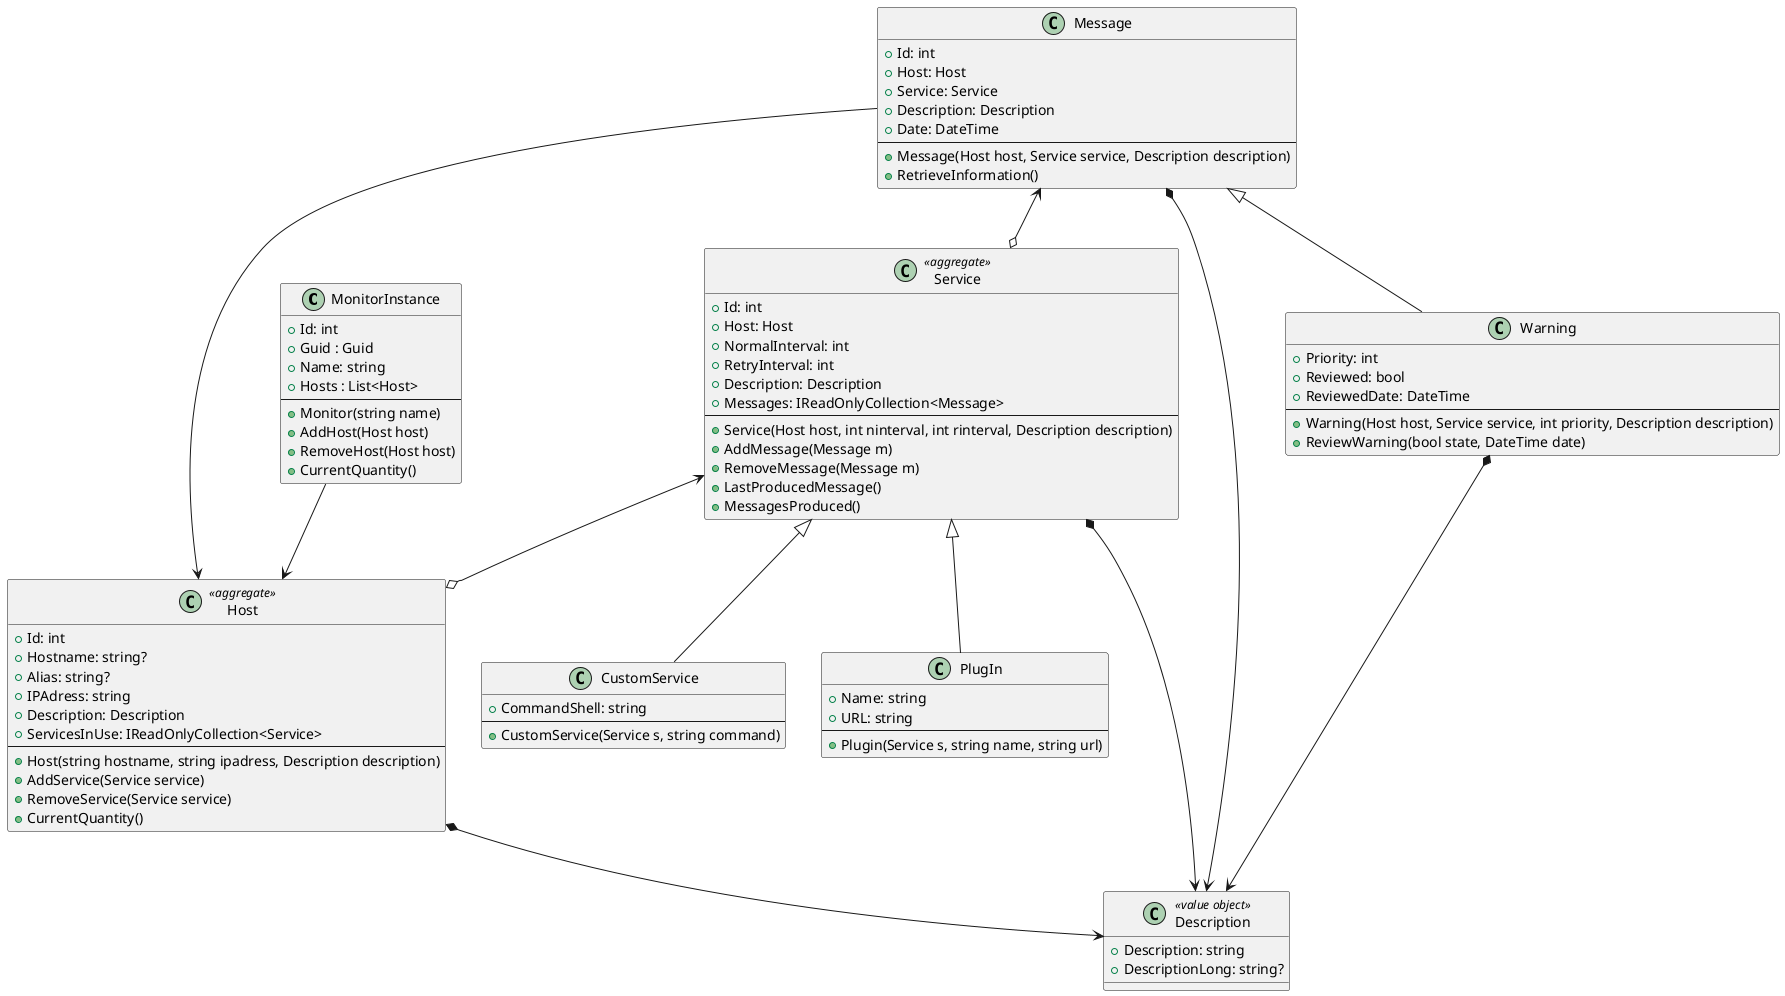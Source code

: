 @startuml

class MonitorInstance{
    + Id: int
    + Guid : Guid
    + Name: string
    + Hosts : List<Host>
    ---
    + Monitor(string name)
    + AddHost(Host host)
    + RemoveHost(Host host)
    + CurrentQuantity()
}

class Host <<aggregate>>{
    +Id: int
    +Hostname: string?
    +Alias: string?
    +IPAdress: string
    +Description: Description
    +ServicesInUse: IReadOnlyCollection<Service>
    ---
    +Host(string hostname, string ipadress, Description description)
    +AddService(Service service)
    +RemoveService(Service service)
    +CurrentQuantity()
}
class Service<<aggregate>>{
    +Id: int
    +Host: Host
    +NormalInterval: int
    +RetryInterval: int
    +Description: Description
    +Messages: IReadOnlyCollection<Message>
    ---
    +Service(Host host, int ninterval, int rinterval, Description description)
    +AddMessage(Message m)
    +RemoveMessage(Message m)
    +LastProducedMessage()
    +MessagesProduced()
}
class Message{
    +Id: int
    +Host: Host
    +Service: Service
    +Description: Description
    +Date: DateTime
    ---
    +Message(Host host, Service service, Description description)
    +RetrieveInformation()
}
class CustomService{
    +CommandShell: string
    ---
    +CustomService(Service s, string command)
}

class PlugIn{
    +Name: string
    +URL: string
    ---
    +Plugin(Service s, string name, string url)
}

class Description <<value object>>{
    +Description: string
    +DescriptionLong: string?
}

class Warning{
    +Priority: int
    +Reviewed: bool
    +ReviewedDate: DateTime
    ---
    +Warning(Host host, Service service, int priority, Description description)
    +ReviewWarning(bool state, DateTime date)
}

MonitorInstance --> Host

Host *--> Description
Service *--> Description
Warning *--> Description
Message *--> Description


Message <--o Service
Service <--o Host

Message --> Host

Warning -up-|> Message
CustomService -up-|> Service
PlugIn -up-|> Service


@enduml